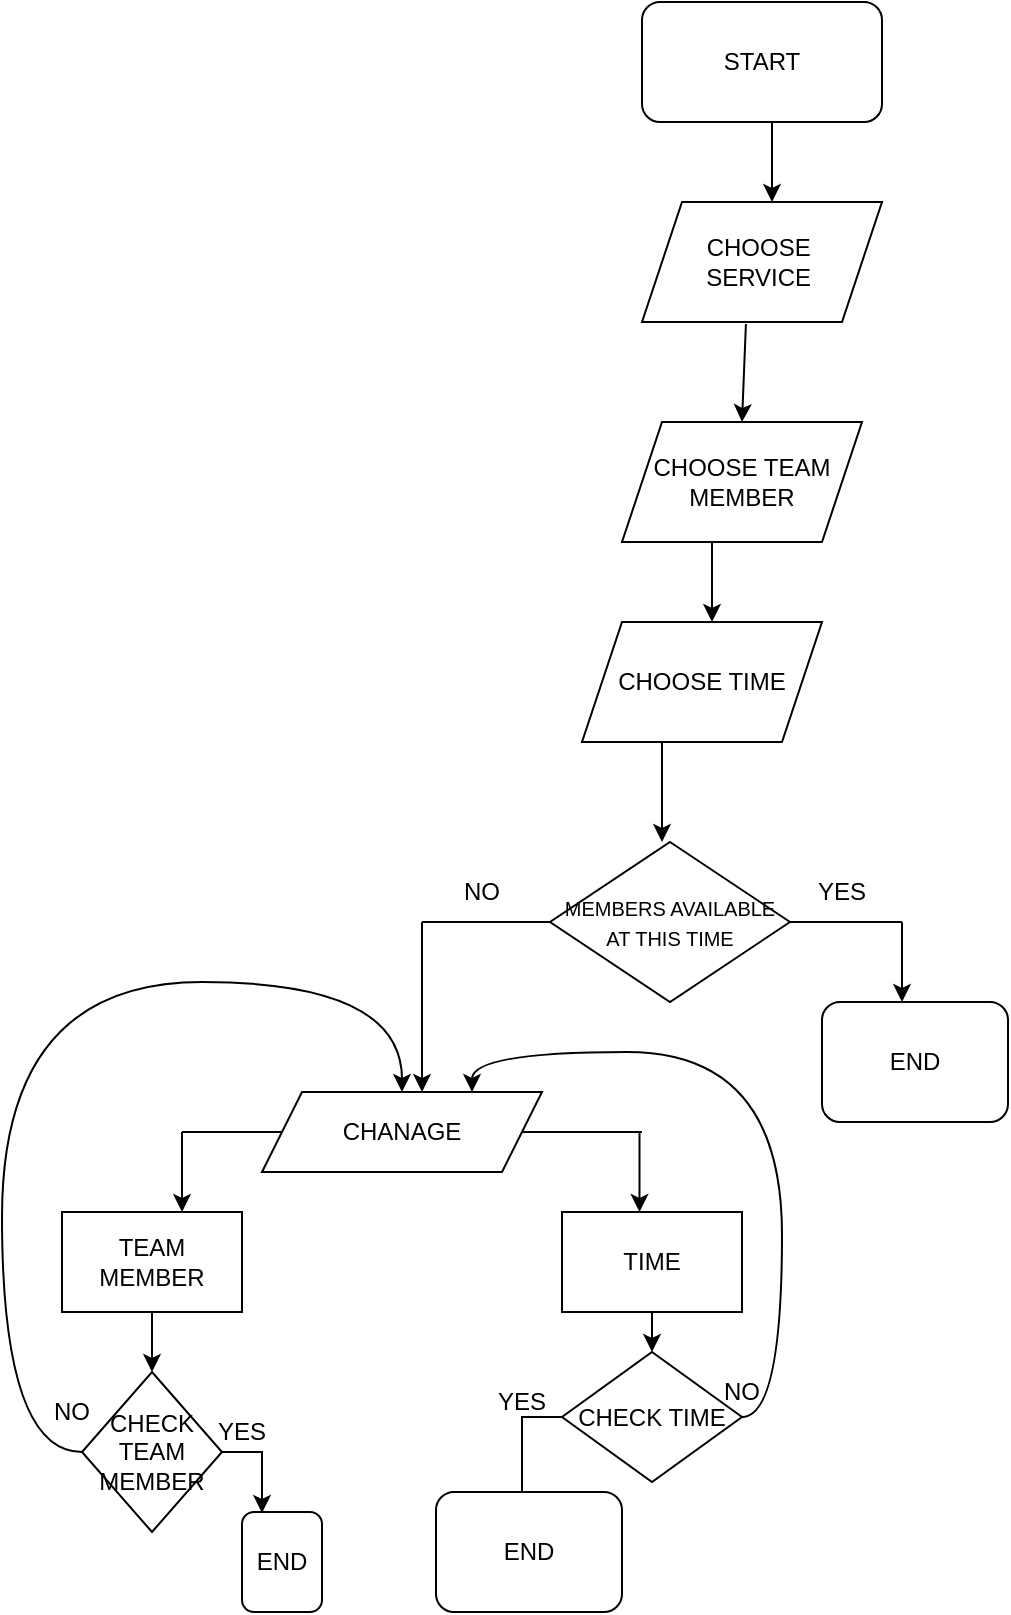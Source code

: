 <mxfile version="24.0.7" type="device" pages="2">
  <diagram name="Page-1" id="dt9xAT1ypbSR5zFL5_mC">
    <mxGraphModel dx="1924" dy="933" grid="1" gridSize="5" guides="1" tooltips="1" connect="1" arrows="1" fold="1" page="1" pageScale="1" pageWidth="827" pageHeight="1169" math="0" shadow="0">
      <root>
        <mxCell id="0" />
        <mxCell id="1" parent="0" />
        <mxCell id="TvJxY72aRet-o59lDKqe-1" value="START" style="rounded=1;whiteSpace=wrap;html=1;" parent="1" vertex="1">
          <mxGeometry x="591" y="10" width="120" height="60" as="geometry" />
        </mxCell>
        <mxCell id="TvJxY72aRet-o59lDKqe-2" value="" style="endArrow=classic;html=1;rounded=0;" parent="1" edge="1">
          <mxGeometry width="50" height="50" relative="1" as="geometry">
            <mxPoint x="656" y="70" as="sourcePoint" />
            <mxPoint x="656" y="110" as="targetPoint" />
          </mxGeometry>
        </mxCell>
        <mxCell id="TvJxY72aRet-o59lDKqe-3" value="CHOOSE&amp;nbsp;&lt;div&gt;SERVICE&amp;nbsp;&lt;/div&gt;" style="shape=parallelogram;perimeter=parallelogramPerimeter;whiteSpace=wrap;html=1;fixedSize=1;" parent="1" vertex="1">
          <mxGeometry x="591" y="110" width="120" height="60" as="geometry" />
        </mxCell>
        <mxCell id="TvJxY72aRet-o59lDKqe-5" value="" style="endArrow=classic;html=1;rounded=0;exitX=0.433;exitY=1.017;exitDx=0;exitDy=0;exitPerimeter=0;" parent="1" source="TvJxY72aRet-o59lDKqe-3" edge="1">
          <mxGeometry width="50" height="50" relative="1" as="geometry">
            <mxPoint x="640" y="180" as="sourcePoint" />
            <mxPoint x="641" y="220" as="targetPoint" />
          </mxGeometry>
        </mxCell>
        <mxCell id="TvJxY72aRet-o59lDKqe-6" value="CHOOSE TEAM MEMBER" style="shape=parallelogram;perimeter=parallelogramPerimeter;whiteSpace=wrap;html=1;fixedSize=1;" parent="1" vertex="1">
          <mxGeometry x="581" y="220" width="120" height="60" as="geometry" />
        </mxCell>
        <mxCell id="TvJxY72aRet-o59lDKqe-7" value="" style="endArrow=classic;html=1;rounded=0;" parent="1" edge="1">
          <mxGeometry width="50" height="50" relative="1" as="geometry">
            <mxPoint x="626" y="280" as="sourcePoint" />
            <mxPoint x="626" y="320" as="targetPoint" />
          </mxGeometry>
        </mxCell>
        <mxCell id="TvJxY72aRet-o59lDKqe-8" value="CHOOSE TIME" style="shape=parallelogram;perimeter=parallelogramPerimeter;whiteSpace=wrap;html=1;fixedSize=1;" parent="1" vertex="1">
          <mxGeometry x="561" y="320" width="120" height="60" as="geometry" />
        </mxCell>
        <mxCell id="TvJxY72aRet-o59lDKqe-9" value="" style="endArrow=classic;html=1;rounded=0;" parent="1" edge="1">
          <mxGeometry width="50" height="50" relative="1" as="geometry">
            <mxPoint x="601" y="380" as="sourcePoint" />
            <mxPoint x="601" y="430" as="targetPoint" />
          </mxGeometry>
        </mxCell>
        <mxCell id="TvJxY72aRet-o59lDKqe-10" value="&lt;font style=&quot;font-size: 10px;&quot;&gt;MEMBERS AVAILABLE AT THIS TIME&lt;/font&gt;" style="rhombus;whiteSpace=wrap;html=1;" parent="1" vertex="1">
          <mxGeometry x="545" y="430" width="120" height="80" as="geometry" />
        </mxCell>
        <mxCell id="TvJxY72aRet-o59lDKqe-17" value="" style="endArrow=classic;html=1;rounded=0;exitX=0;exitY=1;exitDx=0;exitDy=0;" parent="1" edge="1" source="OiUSQrc6Fw_PAk9dsGCw-6">
          <mxGeometry width="50" height="50" relative="1" as="geometry">
            <mxPoint x="481" y="525" as="sourcePoint" />
            <mxPoint x="481" y="555" as="targetPoint" />
            <Array as="points" />
          </mxGeometry>
        </mxCell>
        <mxCell id="TvJxY72aRet-o59lDKqe-18" value="" style="endArrow=none;html=1;rounded=0;entryX=0;entryY=0.5;entryDx=0;entryDy=0;" parent="1" edge="1">
          <mxGeometry width="50" height="50" relative="1" as="geometry">
            <mxPoint x="481" y="470" as="sourcePoint" />
            <mxPoint x="545" y="470" as="targetPoint" />
            <Array as="points" />
          </mxGeometry>
        </mxCell>
        <mxCell id="TvJxY72aRet-o59lDKqe-19" value="" style="endArrow=none;html=1;rounded=0;exitX=1;exitY=0.5;exitDx=0;exitDy=0;" parent="1" source="TvJxY72aRet-o59lDKqe-10" edge="1">
          <mxGeometry width="50" height="50" relative="1" as="geometry">
            <mxPoint x="601" y="670" as="sourcePoint" />
            <mxPoint x="721" y="470" as="targetPoint" />
          </mxGeometry>
        </mxCell>
        <mxCell id="TvJxY72aRet-o59lDKqe-20" value="" style="endArrow=classic;html=1;rounded=0;" parent="1" edge="1">
          <mxGeometry width="50" height="50" relative="1" as="geometry">
            <mxPoint x="721" y="470" as="sourcePoint" />
            <mxPoint x="721" y="510" as="targetPoint" />
            <Array as="points">
              <mxPoint x="721" y="510" />
            </Array>
          </mxGeometry>
        </mxCell>
        <mxCell id="TvJxY72aRet-o59lDKqe-21" value="END" style="rounded=1;whiteSpace=wrap;html=1;" parent="1" vertex="1">
          <mxGeometry x="681" y="510" width="93" height="60" as="geometry" />
        </mxCell>
        <mxCell id="TvJxY72aRet-o59lDKqe-25" value="" style="endArrow=none;html=1;rounded=0;" parent="1" edge="1">
          <mxGeometry width="50" height="50" relative="1" as="geometry">
            <mxPoint x="361" y="575" as="sourcePoint" />
            <mxPoint x="411" y="575" as="targetPoint" />
          </mxGeometry>
        </mxCell>
        <mxCell id="TvJxY72aRet-o59lDKqe-26" value="" style="endArrow=none;html=1;rounded=0;" parent="1" edge="1">
          <mxGeometry width="50" height="50" relative="1" as="geometry">
            <mxPoint x="531" y="575" as="sourcePoint" />
            <mxPoint x="591" y="575" as="targetPoint" />
          </mxGeometry>
        </mxCell>
        <mxCell id="TvJxY72aRet-o59lDKqe-27" value="" style="endArrow=classic;html=1;rounded=0;" parent="1" edge="1">
          <mxGeometry width="50" height="50" relative="1" as="geometry">
            <mxPoint x="589.75" y="575" as="sourcePoint" />
            <mxPoint x="589.75" y="615" as="targetPoint" />
          </mxGeometry>
        </mxCell>
        <mxCell id="TvJxY72aRet-o59lDKqe-29" value="" style="endArrow=classic;html=1;rounded=0;" parent="1" edge="1">
          <mxGeometry width="50" height="50" relative="1" as="geometry">
            <mxPoint x="361" y="575" as="sourcePoint" />
            <mxPoint x="361" y="615" as="targetPoint" />
          </mxGeometry>
        </mxCell>
        <mxCell id="QqDpw4dKdrOEEdkpMUnd-3" style="edgeStyle=none;rounded=0;orthogonalLoop=1;jettySize=auto;html=1;exitX=0.5;exitY=1;exitDx=0;exitDy=0;" edge="1" parent="1" source="TvJxY72aRet-o59lDKqe-30" target="QqDpw4dKdrOEEdkpMUnd-4">
          <mxGeometry relative="1" as="geometry">
            <mxPoint x="596" y="695" as="targetPoint" />
          </mxGeometry>
        </mxCell>
        <mxCell id="TvJxY72aRet-o59lDKqe-30" value="TIME" style="rounded=0;whiteSpace=wrap;html=1;" parent="1" vertex="1">
          <mxGeometry x="551" y="615" width="90" height="50" as="geometry" />
        </mxCell>
        <mxCell id="QqDpw4dKdrOEEdkpMUnd-19" style="edgeStyle=orthogonalEdgeStyle;rounded=0;orthogonalLoop=1;jettySize=auto;html=1;exitX=0.5;exitY=1;exitDx=0;exitDy=0;" edge="1" parent="1" source="TvJxY72aRet-o59lDKqe-31">
          <mxGeometry relative="1" as="geometry">
            <mxPoint x="346" y="695" as="targetPoint" />
          </mxGeometry>
        </mxCell>
        <mxCell id="TvJxY72aRet-o59lDKqe-31" value="TEAM MEMBER" style="rounded=0;whiteSpace=wrap;html=1;" parent="1" vertex="1">
          <mxGeometry x="301" y="615" width="90" height="50" as="geometry" />
        </mxCell>
        <mxCell id="OiUSQrc6Fw_PAk9dsGCw-5" value="YES" style="text;strokeColor=none;align=center;fillColor=none;html=1;verticalAlign=middle;whiteSpace=wrap;rounded=0;" parent="1" vertex="1">
          <mxGeometry x="661" y="440" width="60" height="30" as="geometry" />
        </mxCell>
        <mxCell id="OiUSQrc6Fw_PAk9dsGCw-6" value="NO" style="text;strokeColor=none;align=center;fillColor=none;html=1;verticalAlign=middle;whiteSpace=wrap;rounded=0;" parent="1" vertex="1">
          <mxGeometry x="481" y="440" width="60" height="30" as="geometry" />
        </mxCell>
        <mxCell id="OiUSQrc6Fw_PAk9dsGCw-8" value="CHANAGE" style="shape=parallelogram;perimeter=parallelogramPerimeter;whiteSpace=wrap;html=1;fixedSize=1;" parent="1" vertex="1">
          <mxGeometry x="401" y="555" width="140" height="40" as="geometry" />
        </mxCell>
        <mxCell id="QqDpw4dKdrOEEdkpMUnd-17" style="edgeStyle=orthogonalEdgeStyle;rounded=0;orthogonalLoop=1;jettySize=auto;html=1;" edge="1" parent="1" source="QqDpw4dKdrOEEdkpMUnd-4">
          <mxGeometry relative="1" as="geometry">
            <mxPoint x="531" y="755" as="targetPoint" />
          </mxGeometry>
        </mxCell>
        <mxCell id="QqDpw4dKdrOEEdkpMUnd-30" style="edgeStyle=orthogonalEdgeStyle;curved=1;rounded=0;orthogonalLoop=1;jettySize=auto;html=1;exitX=1;exitY=0.5;exitDx=0;exitDy=0;entryX=0.75;entryY=0;entryDx=0;entryDy=0;" edge="1" parent="1" source="QqDpw4dKdrOEEdkpMUnd-4" target="OiUSQrc6Fw_PAk9dsGCw-8">
          <mxGeometry relative="1" as="geometry" />
        </mxCell>
        <mxCell id="QqDpw4dKdrOEEdkpMUnd-4" value="CHECK TIME" style="rhombus;whiteSpace=wrap;html=1;" vertex="1" parent="1">
          <mxGeometry x="551" y="685" width="90" height="65" as="geometry" />
        </mxCell>
        <mxCell id="QqDpw4dKdrOEEdkpMUnd-7" value="YES" style="text;strokeColor=none;align=center;fillColor=none;html=1;verticalAlign=middle;whiteSpace=wrap;rounded=0;" vertex="1" parent="1">
          <mxGeometry x="501" y="695" width="60" height="30" as="geometry" />
        </mxCell>
        <mxCell id="QqDpw4dKdrOEEdkpMUnd-10" value="END" style="rounded=1;whiteSpace=wrap;html=1;" vertex="1" parent="1">
          <mxGeometry x="488" y="755" width="93" height="60" as="geometry" />
        </mxCell>
        <mxCell id="QqDpw4dKdrOEEdkpMUnd-23" style="edgeStyle=orthogonalEdgeStyle;rounded=0;orthogonalLoop=1;jettySize=auto;html=1;" edge="1" parent="1" source="QqDpw4dKdrOEEdkpMUnd-20">
          <mxGeometry relative="1" as="geometry">
            <mxPoint x="401" y="765" as="targetPoint" />
          </mxGeometry>
        </mxCell>
        <mxCell id="QqDpw4dKdrOEEdkpMUnd-31" style="edgeStyle=orthogonalEdgeStyle;curved=1;rounded=0;orthogonalLoop=1;jettySize=auto;html=1;" edge="1" parent="1" source="QqDpw4dKdrOEEdkpMUnd-20" target="OiUSQrc6Fw_PAk9dsGCw-8">
          <mxGeometry relative="1" as="geometry">
            <mxPoint x="161" y="360" as="targetPoint" />
            <Array as="points">
              <mxPoint x="271" y="735" />
              <mxPoint x="271" y="500" />
              <mxPoint x="471" y="500" />
            </Array>
          </mxGeometry>
        </mxCell>
        <mxCell id="QqDpw4dKdrOEEdkpMUnd-35" style="edgeStyle=orthogonalEdgeStyle;curved=1;rounded=0;orthogonalLoop=1;jettySize=auto;html=1;exitX=0;exitY=0.5;exitDx=0;exitDy=0;" edge="1" parent="1" source="QqDpw4dKdrOEEdkpMUnd-20">
          <mxGeometry relative="1" as="geometry">
            <mxPoint x="310.824" y="735.412" as="targetPoint" />
          </mxGeometry>
        </mxCell>
        <mxCell id="QqDpw4dKdrOEEdkpMUnd-20" value="CHECK TEAM MEMBER" style="rhombus;whiteSpace=wrap;html=1;" vertex="1" parent="1">
          <mxGeometry x="311" y="695" width="70" height="80" as="geometry" />
        </mxCell>
        <mxCell id="QqDpw4dKdrOEEdkpMUnd-24" value="YES" style="text;strokeColor=none;align=center;fillColor=none;html=1;verticalAlign=middle;whiteSpace=wrap;rounded=0;" vertex="1" parent="1">
          <mxGeometry x="361" y="710" width="60" height="30" as="geometry" />
        </mxCell>
        <mxCell id="QqDpw4dKdrOEEdkpMUnd-26" value="END" style="rounded=1;whiteSpace=wrap;html=1;" vertex="1" parent="1">
          <mxGeometry x="391" y="765" width="40" height="50" as="geometry" />
        </mxCell>
        <mxCell id="QqDpw4dKdrOEEdkpMUnd-32" value="NO" style="text;strokeColor=none;align=center;fillColor=none;html=1;verticalAlign=middle;whiteSpace=wrap;rounded=0;" vertex="1" parent="1">
          <mxGeometry x="291" y="710" width="30" height="10" as="geometry" />
        </mxCell>
        <mxCell id="QqDpw4dKdrOEEdkpMUnd-34" value="NO" style="text;strokeColor=none;align=center;fillColor=none;html=1;verticalAlign=middle;whiteSpace=wrap;rounded=0;" vertex="1" parent="1">
          <mxGeometry x="626" y="700" width="30" height="10" as="geometry" />
        </mxCell>
      </root>
    </mxGraphModel>
  </diagram>
  <diagram id="DBWWVJZT85h6tmhZ9UIS" name="Page-2">
    <mxGraphModel dx="2933" dy="1447" grid="1" gridSize="10" guides="1" tooltips="1" connect="1" arrows="1" fold="1" page="1" pageScale="1" pageWidth="827" pageHeight="1169" math="0" shadow="0">
      <root>
        <mxCell id="0" />
        <mxCell id="1" parent="0" />
      </root>
    </mxGraphModel>
  </diagram>
</mxfile>
